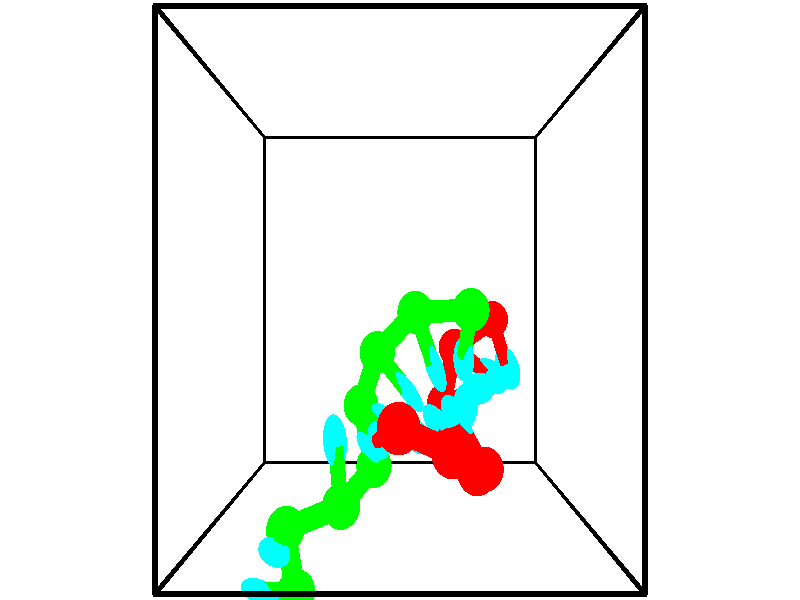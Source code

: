 // switches for output
#declare DRAW_BASES = 1; // possible values are 0, 1; only relevant for DNA ribbons
#declare DRAW_BASES_TYPE = 3; // possible values are 1, 2, 3; only relevant for DNA ribbons
#declare DRAW_FOG = 0; // set to 1 to enable fog

#include "colors.inc"

#include "transforms.inc"
background { rgb <1, 1, 1>}

#default {
   normal{
       ripples 0.25
       frequency 0.20
       turbulence 0.2
       lambda 5
   }
	finish {
		phong 0.1
		phong_size 40.
	}
}

// original window dimensions: 1024x640


// camera settings

camera {
	sky <-0, 1, 0>
	up <-0, 1, 0>
	right 1.6 * <1, 0, 0>
	location <2.5, 2.5, 11.1562>
	look_at <2.5, 2.5, 2.5>
	direction <0, 0, -8.6562>
	angle 67.0682
}


# declare cpy_camera_pos = <2.5, 2.5, 11.1562>;
# if (DRAW_FOG = 1)
fog {
	fog_type 2
	up vnormalize(cpy_camera_pos)
	color rgbt<1,1,1,0.3>
	distance 1e-5
	fog_alt 3e-3
	fog_offset 4
}
# end


// LIGHTS

# declare lum = 6;
global_settings {
	ambient_light rgb lum * <0.05, 0.05, 0.05>
	max_trace_level 15
}# declare cpy_direct_light_amount = 0.25;
light_source
{	1000 * <-1, -1, 1>,
	rgb lum * cpy_direct_light_amount
	parallel
}

light_source
{	1000 * <1, 1, -1>,
	rgb lum * cpy_direct_light_amount
	parallel
}

// strand 0

// nucleotide -1

// particle -1
sphere {
	<4.006714, 2.235041, 1.314665> 0.250000
	pigment { color rgbt <1,0,0,0> }
	no_shadow
}
cylinder {
	<4.141914, 1.859447, 1.340176>,  <4.223034, 1.634092, 1.355482>, 0.100000
	pigment { color rgbt <1,0,0,0> }
	no_shadow
}
cylinder {
	<4.141914, 1.859447, 1.340176>,  <4.006714, 2.235041, 1.314665>, 0.100000
	pigment { color rgbt <1,0,0,0> }
	no_shadow
}

// particle -1
sphere {
	<4.141914, 1.859447, 1.340176> 0.100000
	pigment { color rgbt <1,0,0,0> }
	no_shadow
}
sphere {
	0, 1
	scale<0.080000,0.200000,0.300000>
	matrix <-0.510851, -0.126130, 0.850366,
		-0.790435, -0.320004, -0.522312,
		0.338000, -0.938983, 0.063777,
		4.243314, 1.577753, 1.359309>
	pigment { color rgbt <0,1,1,0> }
	no_shadow
}
cylinder {
	<3.372927, 1.864028, 1.438760>,  <4.006714, 2.235041, 1.314665>, 0.130000
	pigment { color rgbt <1,0,0,0> }
	no_shadow
}

// nucleotide -1

// particle -1
sphere {
	<3.372927, 1.864028, 1.438760> 0.250000
	pigment { color rgbt <1,0,0,0> }
	no_shadow
}
cylinder {
	<3.683640, 1.660240, 1.586842>,  <3.870067, 1.537967, 1.675691>, 0.100000
	pigment { color rgbt <1,0,0,0> }
	no_shadow
}
cylinder {
	<3.683640, 1.660240, 1.586842>,  <3.372927, 1.864028, 1.438760>, 0.100000
	pigment { color rgbt <1,0,0,0> }
	no_shadow
}

// particle -1
sphere {
	<3.683640, 1.660240, 1.586842> 0.100000
	pigment { color rgbt <1,0,0,0> }
	no_shadow
}
sphere {
	0, 1
	scale<0.080000,0.200000,0.300000>
	matrix <-0.425442, 0.008911, 0.904942,
		-0.464341, -0.860442, -0.209829,
		0.776780, -0.509471, 0.370205,
		3.916674, 1.507399, 1.697903>
	pigment { color rgbt <0,1,1,0> }
	no_shadow
}
cylinder {
	<3.176603, 1.152664, 1.678590>,  <3.372927, 1.864028, 1.438760>, 0.130000
	pigment { color rgbt <1,0,0,0> }
	no_shadow
}

// nucleotide -1

// particle -1
sphere {
	<3.176603, 1.152664, 1.678590> 0.250000
	pigment { color rgbt <1,0,0,0> }
	no_shadow
}
cylinder {
	<3.458054, 1.288536, 1.928238>,  <3.626924, 1.370059, 2.078027>, 0.100000
	pigment { color rgbt <1,0,0,0> }
	no_shadow
}
cylinder {
	<3.458054, 1.288536, 1.928238>,  <3.176603, 1.152664, 1.678590>, 0.100000
	pigment { color rgbt <1,0,0,0> }
	no_shadow
}

// particle -1
sphere {
	<3.458054, 1.288536, 1.928238> 0.100000
	pigment { color rgbt <1,0,0,0> }
	no_shadow
}
sphere {
	0, 1
	scale<0.080000,0.200000,0.300000>
	matrix <-0.576278, -0.241065, 0.780891,
		0.415707, -0.909123, 0.026131,
		0.703627, 0.339681, 0.624120,
		3.669142, 1.390440, 2.115474>
	pigment { color rgbt <0,1,1,0> }
	no_shadow
}
cylinder {
	<3.365801, 0.580059, 2.151956>,  <3.176603, 1.152664, 1.678590>, 0.130000
	pigment { color rgbt <1,0,0,0> }
	no_shadow
}

// nucleotide -1

// particle -1
sphere {
	<3.365801, 0.580059, 2.151956> 0.250000
	pigment { color rgbt <1,0,0,0> }
	no_shadow
}
cylinder {
	<3.410515, 0.945641, 2.308002>,  <3.437343, 1.164990, 2.401630>, 0.100000
	pigment { color rgbt <1,0,0,0> }
	no_shadow
}
cylinder {
	<3.410515, 0.945641, 2.308002>,  <3.365801, 0.580059, 2.151956>, 0.100000
	pigment { color rgbt <1,0,0,0> }
	no_shadow
}

// particle -1
sphere {
	<3.410515, 0.945641, 2.308002> 0.100000
	pigment { color rgbt <1,0,0,0> }
	no_shadow
}
sphere {
	0, 1
	scale<0.080000,0.200000,0.300000>
	matrix <-0.620338, -0.242511, 0.745901,
		0.776328, -0.325385, 0.539852,
		0.111785, 0.913955, 0.390116,
		3.444050, 1.219827, 2.425037>
	pigment { color rgbt <0,1,1,0> }
	no_shadow
}
cylinder {
	<3.670457, 0.567075, 2.871063>,  <3.365801, 0.580059, 2.151956>, 0.130000
	pigment { color rgbt <1,0,0,0> }
	no_shadow
}

// nucleotide -1

// particle -1
sphere {
	<3.670457, 0.567075, 2.871063> 0.250000
	pigment { color rgbt <1,0,0,0> }
	no_shadow
}
cylinder {
	<3.447235, 0.898617, 2.855186>,  <3.313302, 1.097542, 2.845661>, 0.100000
	pigment { color rgbt <1,0,0,0> }
	no_shadow
}
cylinder {
	<3.447235, 0.898617, 2.855186>,  <3.670457, 0.567075, 2.871063>, 0.100000
	pigment { color rgbt <1,0,0,0> }
	no_shadow
}

// particle -1
sphere {
	<3.447235, 0.898617, 2.855186> 0.100000
	pigment { color rgbt <1,0,0,0> }
	no_shadow
}
sphere {
	0, 1
	scale<0.080000,0.200000,0.300000>
	matrix <-0.576437, -0.352810, 0.737052,
		0.596906, 0.434194, 0.674670,
		-0.558054, 0.828855, -0.039691,
		3.279819, 1.147273, 2.843279>
	pigment { color rgbt <0,1,1,0> }
	no_shadow
}
cylinder {
	<3.474149, 0.682714, 3.495904>,  <3.670457, 0.567075, 2.871063>, 0.130000
	pigment { color rgbt <1,0,0,0> }
	no_shadow
}

// nucleotide -1

// particle -1
sphere {
	<3.474149, 0.682714, 3.495904> 0.250000
	pigment { color rgbt <1,0,0,0> }
	no_shadow
}
cylinder {
	<3.212173, 0.929104, 3.320801>,  <3.054988, 1.076938, 3.215739>, 0.100000
	pigment { color rgbt <1,0,0,0> }
	no_shadow
}
cylinder {
	<3.212173, 0.929104, 3.320801>,  <3.474149, 0.682714, 3.495904>, 0.100000
	pigment { color rgbt <1,0,0,0> }
	no_shadow
}

// particle -1
sphere {
	<3.212173, 0.929104, 3.320801> 0.100000
	pigment { color rgbt <1,0,0,0> }
	no_shadow
}
sphere {
	0, 1
	scale<0.080000,0.200000,0.300000>
	matrix <-0.720118, -0.333106, 0.608663,
		0.229101, 0.713874, 0.661738,
		-0.654938, 0.615974, -0.437759,
		3.015692, 1.113896, 3.189473>
	pigment { color rgbt <0,1,1,0> }
	no_shadow
}
cylinder {
	<3.118650, 0.990936, 4.024708>,  <3.474149, 0.682714, 3.495904>, 0.130000
	pigment { color rgbt <1,0,0,0> }
	no_shadow
}

// nucleotide -1

// particle -1
sphere {
	<3.118650, 0.990936, 4.024708> 0.250000
	pigment { color rgbt <1,0,0,0> }
	no_shadow
}
cylinder {
	<2.868584, 1.038647, 3.716179>,  <2.718544, 1.067273, 3.531061>, 0.100000
	pigment { color rgbt <1,0,0,0> }
	no_shadow
}
cylinder {
	<2.868584, 1.038647, 3.716179>,  <3.118650, 0.990936, 4.024708>, 0.100000
	pigment { color rgbt <1,0,0,0> }
	no_shadow
}

// particle -1
sphere {
	<2.868584, 1.038647, 3.716179> 0.100000
	pigment { color rgbt <1,0,0,0> }
	no_shadow
}
sphere {
	0, 1
	scale<0.080000,0.200000,0.300000>
	matrix <-0.777423, -0.182700, 0.601858,
		-0.069133, 0.975907, 0.206947,
		-0.625167, 0.119277, -0.771323,
		2.681034, 1.074430, 3.484782>
	pigment { color rgbt <0,1,1,0> }
	no_shadow
}
cylinder {
	<2.484026, 1.283417, 4.295538>,  <3.118650, 0.990936, 4.024708>, 0.130000
	pigment { color rgbt <1,0,0,0> }
	no_shadow
}

// nucleotide -1

// particle -1
sphere {
	<2.484026, 1.283417, 4.295538> 0.250000
	pigment { color rgbt <1,0,0,0> }
	no_shadow
}
cylinder {
	<2.338066, 1.149345, 3.948090>,  <2.250490, 1.068903, 3.739620>, 0.100000
	pigment { color rgbt <1,0,0,0> }
	no_shadow
}
cylinder {
	<2.338066, 1.149345, 3.948090>,  <2.484026, 1.283417, 4.295538>, 0.100000
	pigment { color rgbt <1,0,0,0> }
	no_shadow
}

// particle -1
sphere {
	<2.338066, 1.149345, 3.948090> 0.100000
	pigment { color rgbt <1,0,0,0> }
	no_shadow
}
sphere {
	0, 1
	scale<0.080000,0.200000,0.300000>
	matrix <-0.865803, -0.220934, 0.448969,
		-0.342393, 0.915884, -0.209580,
		-0.364900, -0.335178, -0.868621,
		2.228596, 1.048792, 3.687503>
	pigment { color rgbt <0,1,1,0> }
	no_shadow
}
// strand 1

// nucleotide -1

// particle -1
sphere {
	<1.144736, -0.677293, 3.314992> 0.250000
	pigment { color rgbt <0,1,0,0> }
	no_shadow
}
cylinder {
	<0.959457, -0.537205, 3.640640>,  <0.848290, -0.453152, 3.836030>, 0.100000
	pigment { color rgbt <0,1,0,0> }
	no_shadow
}
cylinder {
	<0.959457, -0.537205, 3.640640>,  <1.144736, -0.677293, 3.314992>, 0.100000
	pigment { color rgbt <0,1,0,0> }
	no_shadow
}

// particle -1
sphere {
	<0.959457, -0.537205, 3.640640> 0.100000
	pigment { color rgbt <0,1,0,0> }
	no_shadow
}
sphere {
	0, 1
	scale<0.080000,0.200000,0.300000>
	matrix <0.516582, 0.853113, -0.073082,
		-0.720132, 0.386709, -0.576077,
		-0.463197, 0.350221, 0.814121,
		0.820498, -0.432139, 3.884877>
	pigment { color rgbt <0,1,1,0> }
	no_shadow
}
cylinder {
	<0.980109, -0.033809, 3.151662>,  <1.144736, -0.677293, 3.314992>, 0.130000
	pigment { color rgbt <0,1,0,0> }
	no_shadow
}

// nucleotide -1

// particle -1
sphere {
	<0.980109, -0.033809, 3.151662> 0.250000
	pigment { color rgbt <0,1,0,0> }
	no_shadow
}
cylinder {
	<0.980804, -0.037136, 3.551647>,  <0.981222, -0.039132, 3.791639>, 0.100000
	pigment { color rgbt <0,1,0,0> }
	no_shadow
}
cylinder {
	<0.980804, -0.037136, 3.551647>,  <0.980109, -0.033809, 3.151662>, 0.100000
	pigment { color rgbt <0,1,0,0> }
	no_shadow
}

// particle -1
sphere {
	<0.980804, -0.037136, 3.551647> 0.100000
	pigment { color rgbt <0,1,0,0> }
	no_shadow
}
sphere {
	0, 1
	scale<0.080000,0.200000,0.300000>
	matrix <0.441281, 0.897344, 0.006697,
		-0.897367, 0.441253, 0.005217,
		0.001726, -0.008312, 0.999964,
		0.981326, -0.039631, 3.851636>
	pigment { color rgbt <0,1,1,0> }
	no_shadow
}
cylinder {
	<1.724942, 0.241078, 3.213933>,  <0.980109, -0.033809, 3.151662>, 0.130000
	pigment { color rgbt <0,1,0,0> }
	no_shadow
}

// nucleotide -1

// particle -1
sphere {
	<1.724942, 0.241078, 3.213933> 0.250000
	pigment { color rgbt <0,1,0,0> }
	no_shadow
}
cylinder {
	<1.672913, 0.631916, 3.146564>,  <1.641695, 0.866419, 3.106143>, 0.100000
	pigment { color rgbt <0,1,0,0> }
	no_shadow
}
cylinder {
	<1.672913, 0.631916, 3.146564>,  <1.724942, 0.241078, 3.213933>, 0.100000
	pigment { color rgbt <0,1,0,0> }
	no_shadow
}

// particle -1
sphere {
	<1.672913, 0.631916, 3.146564> 0.100000
	pigment { color rgbt <0,1,0,0> }
	no_shadow
}
sphere {
	0, 1
	scale<0.080000,0.200000,0.300000>
	matrix <0.741350, 0.208639, 0.637863,
		0.658392, -0.041890, -0.751508,
		-0.130074, 0.977095, -0.168421,
		1.633891, 0.925045, 3.096038>
	pigment { color rgbt <0,1,1,0> }
	no_shadow
}
cylinder {
	<2.128946, 0.525160, 2.550358>,  <1.724942, 0.241078, 3.213933>, 0.130000
	pigment { color rgbt <0,1,0,0> }
	no_shadow
}

// nucleotide -1

// particle -1
sphere {
	<2.128946, 0.525160, 2.550358> 0.250000
	pigment { color rgbt <0,1,0,0> }
	no_shadow
}
cylinder {
	<2.101303, 0.722843, 2.896996>,  <2.084718, 0.841453, 3.104978>, 0.100000
	pigment { color rgbt <0,1,0,0> }
	no_shadow
}
cylinder {
	<2.101303, 0.722843, 2.896996>,  <2.128946, 0.525160, 2.550358>, 0.100000
	pigment { color rgbt <0,1,0,0> }
	no_shadow
}

// particle -1
sphere {
	<2.101303, 0.722843, 2.896996> 0.100000
	pigment { color rgbt <0,1,0,0> }
	no_shadow
}
sphere {
	0, 1
	scale<0.080000,0.200000,0.300000>
	matrix <0.673782, 0.663727, -0.324784,
		-0.735692, 0.561450, -0.378856,
		-0.069107, 0.494207, 0.866593,
		2.080571, 0.871105, 3.156973>
	pigment { color rgbt <0,1,1,0> }
	no_shadow
}
cylinder {
	<1.935208, 1.232959, 2.419263>,  <2.128946, 0.525160, 2.550358>, 0.130000
	pigment { color rgbt <0,1,0,0> }
	no_shadow
}

// nucleotide -1

// particle -1
sphere {
	<1.935208, 1.232959, 2.419263> 0.250000
	pigment { color rgbt <0,1,0,0> }
	no_shadow
}
cylinder {
	<2.149124, 1.199463, 2.755592>,  <2.277474, 1.179365, 2.957390>, 0.100000
	pigment { color rgbt <0,1,0,0> }
	no_shadow
}
cylinder {
	<2.149124, 1.199463, 2.755592>,  <1.935208, 1.232959, 2.419263>, 0.100000
	pigment { color rgbt <0,1,0,0> }
	no_shadow
}

// particle -1
sphere {
	<2.149124, 1.199463, 2.755592> 0.100000
	pigment { color rgbt <0,1,0,0> }
	no_shadow
}
sphere {
	0, 1
	scale<0.080000,0.200000,0.300000>
	matrix <0.699029, 0.602886, -0.384561,
		-0.474717, 0.793421, 0.380955,
		0.534791, -0.083741, 0.840824,
		2.309561, 1.174341, 3.007840>
	pigment { color rgbt <0,1,1,0> }
	no_shadow
}
cylinder {
	<2.178134, 1.881049, 2.584548>,  <1.935208, 1.232959, 2.419263>, 0.130000
	pigment { color rgbt <0,1,0,0> }
	no_shadow
}

// nucleotide -1

// particle -1
sphere {
	<2.178134, 1.881049, 2.584548> 0.250000
	pigment { color rgbt <0,1,0,0> }
	no_shadow
}
cylinder {
	<2.428360, 1.637108, 2.779175>,  <2.578496, 1.490743, 2.895951>, 0.100000
	pigment { color rgbt <0,1,0,0> }
	no_shadow
}
cylinder {
	<2.428360, 1.637108, 2.779175>,  <2.178134, 1.881049, 2.584548>, 0.100000
	pigment { color rgbt <0,1,0,0> }
	no_shadow
}

// particle -1
sphere {
	<2.428360, 1.637108, 2.779175> 0.100000
	pigment { color rgbt <0,1,0,0> }
	no_shadow
}
sphere {
	0, 1
	scale<0.080000,0.200000,0.300000>
	matrix <0.780116, 0.496461, -0.380717,
		-0.009380, 0.617743, 0.786324,
		0.625565, -0.609853, 0.486568,
		2.616029, 1.454152, 2.925145>
	pigment { color rgbt <0,1,1,0> }
	no_shadow
}
cylinder {
	<2.713750, 2.356339, 2.737135>,  <2.178134, 1.881049, 2.584548>, 0.130000
	pigment { color rgbt <0,1,0,0> }
	no_shadow
}

// nucleotide -1

// particle -1
sphere {
	<2.713750, 2.356339, 2.737135> 0.250000
	pigment { color rgbt <0,1,0,0> }
	no_shadow
}
cylinder {
	<2.867920, 1.987442, 2.749260>,  <2.960422, 1.766104, 2.756535>, 0.100000
	pigment { color rgbt <0,1,0,0> }
	no_shadow
}
cylinder {
	<2.867920, 1.987442, 2.749260>,  <2.713750, 2.356339, 2.737135>, 0.100000
	pigment { color rgbt <0,1,0,0> }
	no_shadow
}

// particle -1
sphere {
	<2.867920, 1.987442, 2.749260> 0.100000
	pigment { color rgbt <0,1,0,0> }
	no_shadow
}
sphere {
	0, 1
	scale<0.080000,0.200000,0.300000>
	matrix <0.822675, 0.328565, -0.463951,
		0.417915, 0.203755, 0.885342,
		0.385425, -0.922241, 0.030312,
		2.983547, 1.710770, 2.758354>
	pigment { color rgbt <0,1,1,0> }
	no_shadow
}
cylinder {
	<3.464998, 2.387421, 2.950291>,  <2.713750, 2.356339, 2.737135>, 0.130000
	pigment { color rgbt <0,1,0,0> }
	no_shadow
}

// nucleotide -1

// particle -1
sphere {
	<3.464998, 2.387421, 2.950291> 0.250000
	pigment { color rgbt <0,1,0,0> }
	no_shadow
}
cylinder {
	<3.429886, 2.050404, 2.737720>,  <3.408818, 1.848193, 2.610178>, 0.100000
	pigment { color rgbt <0,1,0,0> }
	no_shadow
}
cylinder {
	<3.429886, 2.050404, 2.737720>,  <3.464998, 2.387421, 2.950291>, 0.100000
	pigment { color rgbt <0,1,0,0> }
	no_shadow
}

// particle -1
sphere {
	<3.429886, 2.050404, 2.737720> 0.100000
	pigment { color rgbt <0,1,0,0> }
	no_shadow
}
sphere {
	0, 1
	scale<0.080000,0.200000,0.300000>
	matrix <0.820120, 0.241685, -0.518644,
		0.565418, -0.481360, 0.669772,
		-0.087781, -0.842544, -0.531426,
		3.403552, 1.797640, 2.578293>
	pigment { color rgbt <0,1,1,0> }
	no_shadow
}
// box output
cylinder {
	<0.000000, 0.000000, 0.000000>,  <5.000000, 0.000000, 0.000000>, 0.025000
	pigment { color rgbt <0,0,0,0> }
	no_shadow
}
cylinder {
	<0.000000, 0.000000, 0.000000>,  <0.000000, 5.000000, 0.000000>, 0.025000
	pigment { color rgbt <0,0,0,0> }
	no_shadow
}
cylinder {
	<0.000000, 0.000000, 0.000000>,  <0.000000, 0.000000, 5.000000>, 0.025000
	pigment { color rgbt <0,0,0,0> }
	no_shadow
}
cylinder {
	<5.000000, 5.000000, 5.000000>,  <0.000000, 5.000000, 5.000000>, 0.025000
	pigment { color rgbt <0,0,0,0> }
	no_shadow
}
cylinder {
	<5.000000, 5.000000, 5.000000>,  <5.000000, 0.000000, 5.000000>, 0.025000
	pigment { color rgbt <0,0,0,0> }
	no_shadow
}
cylinder {
	<5.000000, 5.000000, 5.000000>,  <5.000000, 5.000000, 0.000000>, 0.025000
	pigment { color rgbt <0,0,0,0> }
	no_shadow
}
cylinder {
	<0.000000, 0.000000, 5.000000>,  <0.000000, 5.000000, 5.000000>, 0.025000
	pigment { color rgbt <0,0,0,0> }
	no_shadow
}
cylinder {
	<0.000000, 0.000000, 5.000000>,  <5.000000, 0.000000, 5.000000>, 0.025000
	pigment { color rgbt <0,0,0,0> }
	no_shadow
}
cylinder {
	<5.000000, 5.000000, 0.000000>,  <0.000000, 5.000000, 0.000000>, 0.025000
	pigment { color rgbt <0,0,0,0> }
	no_shadow
}
cylinder {
	<5.000000, 5.000000, 0.000000>,  <5.000000, 0.000000, 0.000000>, 0.025000
	pigment { color rgbt <0,0,0,0> }
	no_shadow
}
cylinder {
	<5.000000, 0.000000, 5.000000>,  <5.000000, 0.000000, 0.000000>, 0.025000
	pigment { color rgbt <0,0,0,0> }
	no_shadow
}
cylinder {
	<0.000000, 5.000000, 0.000000>,  <0.000000, 5.000000, 5.000000>, 0.025000
	pigment { color rgbt <0,0,0,0> }
	no_shadow
}
// end of box output
